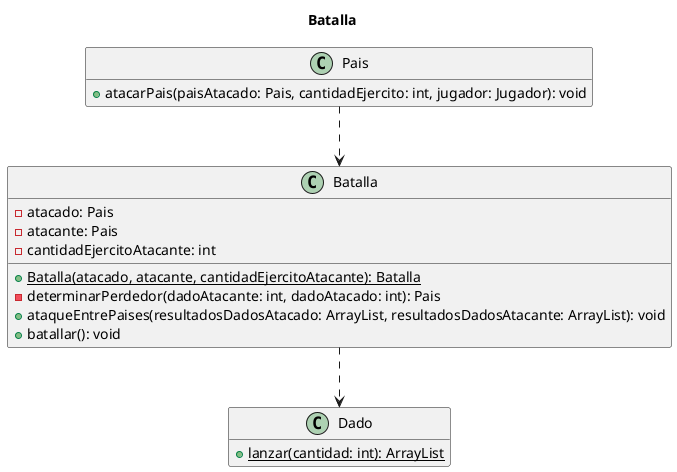 @startuml

title Batalla

hide empty members

class Batalla {
    - atacado: Pais
    - atacante: Pais
    - cantidadEjercitoAtacante: int
    + {static} Batalla(atacado, atacante, cantidadEjercitoAtacante): Batalla
    - determinarPerdedor(dadoAtacante: int, dadoAtacado: int): Pais
    + ataqueEntrePaises(resultadosDadosAtacado: ArrayList, resultadosDadosAtacante: ArrayList): void
    + batallar(): void
}

Batalla ..> Dado

class Dado {
    + {static} lanzar(cantidad: int): ArrayList
}

Pais ..> Batalla

class Pais {
    + atacarPais(paisAtacado: Pais, cantidadEjercito: int, jugador: Jugador): void
}

@enduml